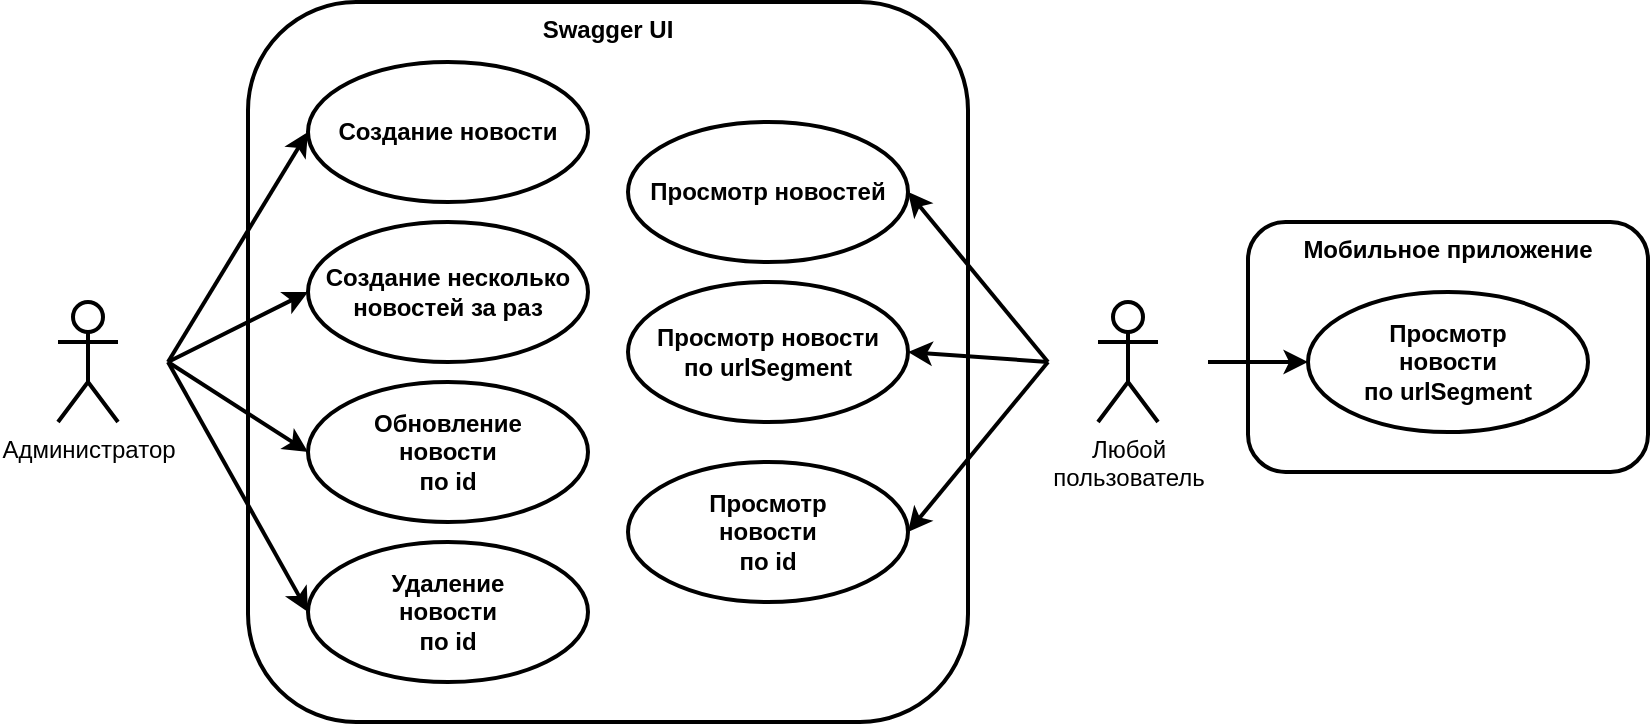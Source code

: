 <mxfile version="21.2.8" type="device">
  <diagram name="Page-1" id="-yQEPXlO2FQk3VNVWpFE">
    <mxGraphModel dx="2960" dy="1754" grid="1" gridSize="10" guides="1" tooltips="1" connect="1" arrows="1" fold="1" page="1" pageScale="1" pageWidth="850" pageHeight="1100" math="0" shadow="0">
      <root>
        <mxCell id="0" />
        <mxCell id="1" parent="0" />
        <mxCell id="ty8Oa_61YEUr2Q36sO8U-11" value="&amp;nbsp;" style="html=1;whiteSpace=wrap;fillColor=none;strokeColor=none;" parent="1" vertex="1">
          <mxGeometry x="60" y="160" width="80" height="120" as="geometry" />
        </mxCell>
        <mxCell id="ty8Oa_61YEUr2Q36sO8U-4" value="Swagger UI" style="html=1;whiteSpace=wrap;rounded=1;strokeWidth=2;fontStyle=1;verticalAlign=top;" parent="1" vertex="1">
          <mxGeometry x="180" y="40" width="360" height="360" as="geometry" />
        </mxCell>
        <mxCell id="ty8Oa_61YEUr2Q36sO8U-1" value="Администратор" style="shape=umlActor;verticalLabelPosition=bottom;verticalAlign=top;html=1;fontStyle=0;strokeWidth=2;" parent="1" vertex="1">
          <mxGeometry x="85" y="190" width="30" height="60" as="geometry" />
        </mxCell>
        <mxCell id="ty8Oa_61YEUr2Q36sO8U-2" value="Мобильное приложение" style="html=1;whiteSpace=wrap;rounded=1;strokeWidth=2;fontStyle=1;verticalAlign=top;" parent="1" vertex="1">
          <mxGeometry x="680" y="150" width="200" height="125" as="geometry" />
        </mxCell>
        <mxCell id="ty8Oa_61YEUr2Q36sO8U-3" value="Создание новости" style="ellipse;whiteSpace=wrap;html=1;strokeWidth=2;fontStyle=1" parent="1" vertex="1">
          <mxGeometry x="210" y="70" width="140" height="70" as="geometry" />
        </mxCell>
        <mxCell id="ty8Oa_61YEUr2Q36sO8U-5" value="Просмотр новостей" style="ellipse;whiteSpace=wrap;html=1;strokeWidth=2;fontStyle=1" parent="1" vertex="1">
          <mxGeometry x="370" y="100" width="140" height="70" as="geometry" />
        </mxCell>
        <mxCell id="ty8Oa_61YEUr2Q36sO8U-7" value="Просмотр новости&lt;br&gt;по urlSegment" style="ellipse;whiteSpace=wrap;html=1;strokeWidth=2;fontStyle=1" parent="1" vertex="1">
          <mxGeometry x="370" y="180" width="140" height="70" as="geometry" />
        </mxCell>
        <mxCell id="ty8Oa_61YEUr2Q36sO8U-8" value="Просмотр&lt;br style=&quot;border-color: var(--border-color);&quot;&gt;новости&lt;br style=&quot;border-color: var(--border-color);&quot;&gt;по urlSegment" style="ellipse;whiteSpace=wrap;html=1;strokeWidth=2;fontStyle=1" parent="1" vertex="1">
          <mxGeometry x="710" y="185" width="140" height="70" as="geometry" />
        </mxCell>
        <mxCell id="ty8Oa_61YEUr2Q36sO8U-9" value="Обновление&lt;br&gt;новости&lt;br&gt;по id" style="ellipse;whiteSpace=wrap;html=1;strokeWidth=2;fontStyle=1" parent="1" vertex="1">
          <mxGeometry x="210" y="230" width="140" height="70" as="geometry" />
        </mxCell>
        <mxCell id="ty8Oa_61YEUr2Q36sO8U-10" value="Удаление&lt;br&gt;новости&lt;br&gt;по id" style="ellipse;whiteSpace=wrap;html=1;strokeWidth=2;fontStyle=1" parent="1" vertex="1">
          <mxGeometry x="210" y="310" width="140" height="70" as="geometry" />
        </mxCell>
        <mxCell id="ty8Oa_61YEUr2Q36sO8U-22" style="rounded=0;orthogonalLoop=1;jettySize=auto;html=1;exitX=1;exitY=0.5;exitDx=0;exitDy=0;entryX=0;entryY=0.5;entryDx=0;entryDy=0;strokeWidth=2;" parent="1" target="ty8Oa_61YEUr2Q36sO8U-8" edge="1">
          <mxGeometry relative="1" as="geometry">
            <mxPoint x="660" y="220" as="sourcePoint" />
          </mxGeometry>
        </mxCell>
        <mxCell id="ty8Oa_61YEUr2Q36sO8U-14" value="Любой&lt;br&gt;пользователь" style="shape=umlActor;verticalLabelPosition=bottom;verticalAlign=top;html=1;fontStyle=0;strokeWidth=2;" parent="1" vertex="1">
          <mxGeometry x="605" y="190" width="30" height="60" as="geometry" />
        </mxCell>
        <mxCell id="ty8Oa_61YEUr2Q36sO8U-16" style="rounded=0;orthogonalLoop=1;jettySize=auto;html=1;exitX=1;exitY=0.5;exitDx=0;exitDy=0;entryX=0;entryY=0.5;entryDx=0;entryDy=0;strokeWidth=2;" parent="1" source="ty8Oa_61YEUr2Q36sO8U-11" target="ty8Oa_61YEUr2Q36sO8U-3" edge="1">
          <mxGeometry relative="1" as="geometry" />
        </mxCell>
        <mxCell id="ty8Oa_61YEUr2Q36sO8U-19" style="rounded=0;orthogonalLoop=1;jettySize=auto;html=1;exitX=1;exitY=0.5;exitDx=0;exitDy=0;entryX=0;entryY=0.5;entryDx=0;entryDy=0;strokeWidth=2;" parent="1" source="ty8Oa_61YEUr2Q36sO8U-11" target="ty8Oa_61YEUr2Q36sO8U-9" edge="1">
          <mxGeometry relative="1" as="geometry" />
        </mxCell>
        <mxCell id="ty8Oa_61YEUr2Q36sO8U-20" style="rounded=0;orthogonalLoop=1;jettySize=auto;html=1;exitX=1;exitY=0.5;exitDx=0;exitDy=0;entryX=0;entryY=0.5;entryDx=0;entryDy=0;strokeWidth=2;" parent="1" source="ty8Oa_61YEUr2Q36sO8U-11" target="ty8Oa_61YEUr2Q36sO8U-10" edge="1">
          <mxGeometry relative="1" as="geometry" />
        </mxCell>
        <mxCell id="NJH1E-XZl06QMC1tsaf6-3" value="Просмотр&lt;br&gt;новости&lt;br&gt;по id" style="ellipse;whiteSpace=wrap;html=1;strokeWidth=2;fontStyle=1" parent="1" vertex="1">
          <mxGeometry x="370" y="270" width="140" height="70" as="geometry" />
        </mxCell>
        <mxCell id="NJH1E-XZl06QMC1tsaf6-5" value="Создание несколько новостей за раз" style="ellipse;whiteSpace=wrap;html=1;strokeWidth=2;fontStyle=1" parent="1" vertex="1">
          <mxGeometry x="210" y="150" width="140" height="70" as="geometry" />
        </mxCell>
        <mxCell id="NJH1E-XZl06QMC1tsaf6-6" style="rounded=0;orthogonalLoop=1;jettySize=auto;html=1;exitX=1;exitY=0.5;exitDx=0;exitDy=0;entryX=0;entryY=0.5;entryDx=0;entryDy=0;strokeWidth=2;" parent="1" source="ty8Oa_61YEUr2Q36sO8U-11" target="NJH1E-XZl06QMC1tsaf6-5" edge="1">
          <mxGeometry relative="1" as="geometry" />
        </mxCell>
        <mxCell id="NJH1E-XZl06QMC1tsaf6-8" style="rounded=0;orthogonalLoop=1;jettySize=auto;html=1;exitX=0;exitY=0.5;exitDx=0;exitDy=0;entryX=1;entryY=0.5;entryDx=0;entryDy=0;strokeWidth=2;" parent="1" source="NJH1E-XZl06QMC1tsaf6-7" target="ty8Oa_61YEUr2Q36sO8U-5" edge="1">
          <mxGeometry relative="1" as="geometry" />
        </mxCell>
        <mxCell id="NJH1E-XZl06QMC1tsaf6-9" style="rounded=0;orthogonalLoop=1;jettySize=auto;html=1;exitX=0;exitY=0.5;exitDx=0;exitDy=0;entryX=1;entryY=0.5;entryDx=0;entryDy=0;strokeWidth=2;" parent="1" source="NJH1E-XZl06QMC1tsaf6-7" target="ty8Oa_61YEUr2Q36sO8U-7" edge="1">
          <mxGeometry relative="1" as="geometry" />
        </mxCell>
        <mxCell id="NJH1E-XZl06QMC1tsaf6-10" style="rounded=0;orthogonalLoop=1;jettySize=auto;html=1;exitX=0;exitY=0.5;exitDx=0;exitDy=0;entryX=1;entryY=0.5;entryDx=0;entryDy=0;strokeWidth=2;" parent="1" source="NJH1E-XZl06QMC1tsaf6-7" target="NJH1E-XZl06QMC1tsaf6-3" edge="1">
          <mxGeometry relative="1" as="geometry" />
        </mxCell>
        <mxCell id="NJH1E-XZl06QMC1tsaf6-7" value="&amp;nbsp;" style="html=1;whiteSpace=wrap;fillColor=none;strokeColor=none;" parent="1" vertex="1">
          <mxGeometry x="580" y="160" width="80" height="120" as="geometry" />
        </mxCell>
      </root>
    </mxGraphModel>
  </diagram>
</mxfile>
